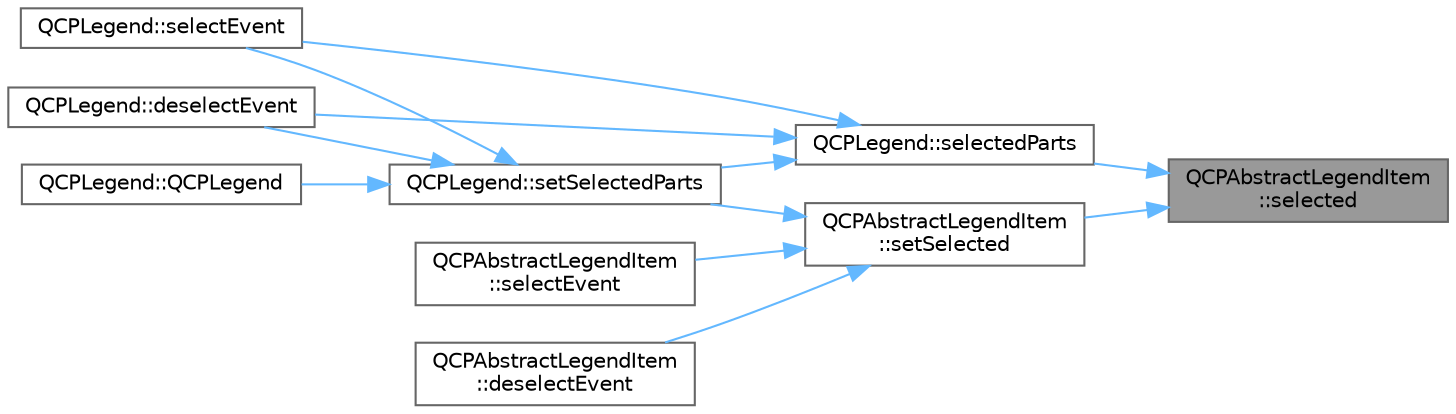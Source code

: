 digraph "QCPAbstractLegendItem::selected"
{
 // LATEX_PDF_SIZE
  bgcolor="transparent";
  edge [fontname=Helvetica,fontsize=10,labelfontname=Helvetica,labelfontsize=10];
  node [fontname=Helvetica,fontsize=10,shape=box,height=0.2,width=0.4];
  rankdir="RL";
  Node1 [label="QCPAbstractLegendItem\l::selected",height=0.2,width=0.4,color="gray40", fillcolor="grey60", style="filled", fontcolor="black",tooltip=" "];
  Node1 -> Node2 [dir="back",color="steelblue1",style="solid"];
  Node2 [label="QCPLegend::selectedParts",height=0.2,width=0.4,color="grey40", fillcolor="white", style="filled",URL="$class_q_c_p_legend.html#a3efbf879f6936ec337690985e567dc6f",tooltip=" "];
  Node2 -> Node3 [dir="back",color="steelblue1",style="solid"];
  Node3 [label="QCPLegend::deselectEvent",height=0.2,width=0.4,color="grey40", fillcolor="white", style="filled",URL="$class_q_c_p_legend.html#ac2066837f7ebc32a5b15434cdca5b176",tooltip=" "];
  Node2 -> Node4 [dir="back",color="steelblue1",style="solid"];
  Node4 [label="QCPLegend::selectEvent",height=0.2,width=0.4,color="grey40", fillcolor="white", style="filled",URL="$class_q_c_p_legend.html#a71f54a05c3e5b1a1ade1864422cd642e",tooltip=" "];
  Node2 -> Node5 [dir="back",color="steelblue1",style="solid"];
  Node5 [label="QCPLegend::setSelectedParts",height=0.2,width=0.4,color="grey40", fillcolor="white", style="filled",URL="$class_q_c_p_legend.html#a2aee309bb5c2a794b1987f3fc97f8ad8",tooltip=" "];
  Node5 -> Node3 [dir="back",color="steelblue1",style="solid"];
  Node5 -> Node6 [dir="back",color="steelblue1",style="solid"];
  Node6 [label="QCPLegend::QCPLegend",height=0.2,width=0.4,color="grey40", fillcolor="white", style="filled",URL="$class_q_c_p_legend.html#a0001a456989bd07ea378883651fabd72",tooltip=" "];
  Node5 -> Node4 [dir="back",color="steelblue1",style="solid"];
  Node1 -> Node7 [dir="back",color="steelblue1",style="solid"];
  Node7 [label="QCPAbstractLegendItem\l::setSelected",height=0.2,width=0.4,color="grey40", fillcolor="white", style="filled",URL="$class_q_c_p_abstract_legend_item.html#a6eed93b0ab99cb3eabb043fb08179c2b",tooltip=" "];
  Node7 -> Node8 [dir="back",color="steelblue1",style="solid"];
  Node8 [label="QCPAbstractLegendItem\l::deselectEvent",height=0.2,width=0.4,color="grey40", fillcolor="white", style="filled",URL="$class_q_c_p_abstract_legend_item.html#aa1c0620558cc8e2a2e6fb7ab558f6097",tooltip=" "];
  Node7 -> Node9 [dir="back",color="steelblue1",style="solid"];
  Node9 [label="QCPAbstractLegendItem\l::selectEvent",height=0.2,width=0.4,color="grey40", fillcolor="white", style="filled",URL="$class_q_c_p_abstract_legend_item.html#a0081acfd8c4bb8ac4e9dcfe0f6c49b74",tooltip=" "];
  Node7 -> Node5 [dir="back",color="steelblue1",style="solid"];
}
